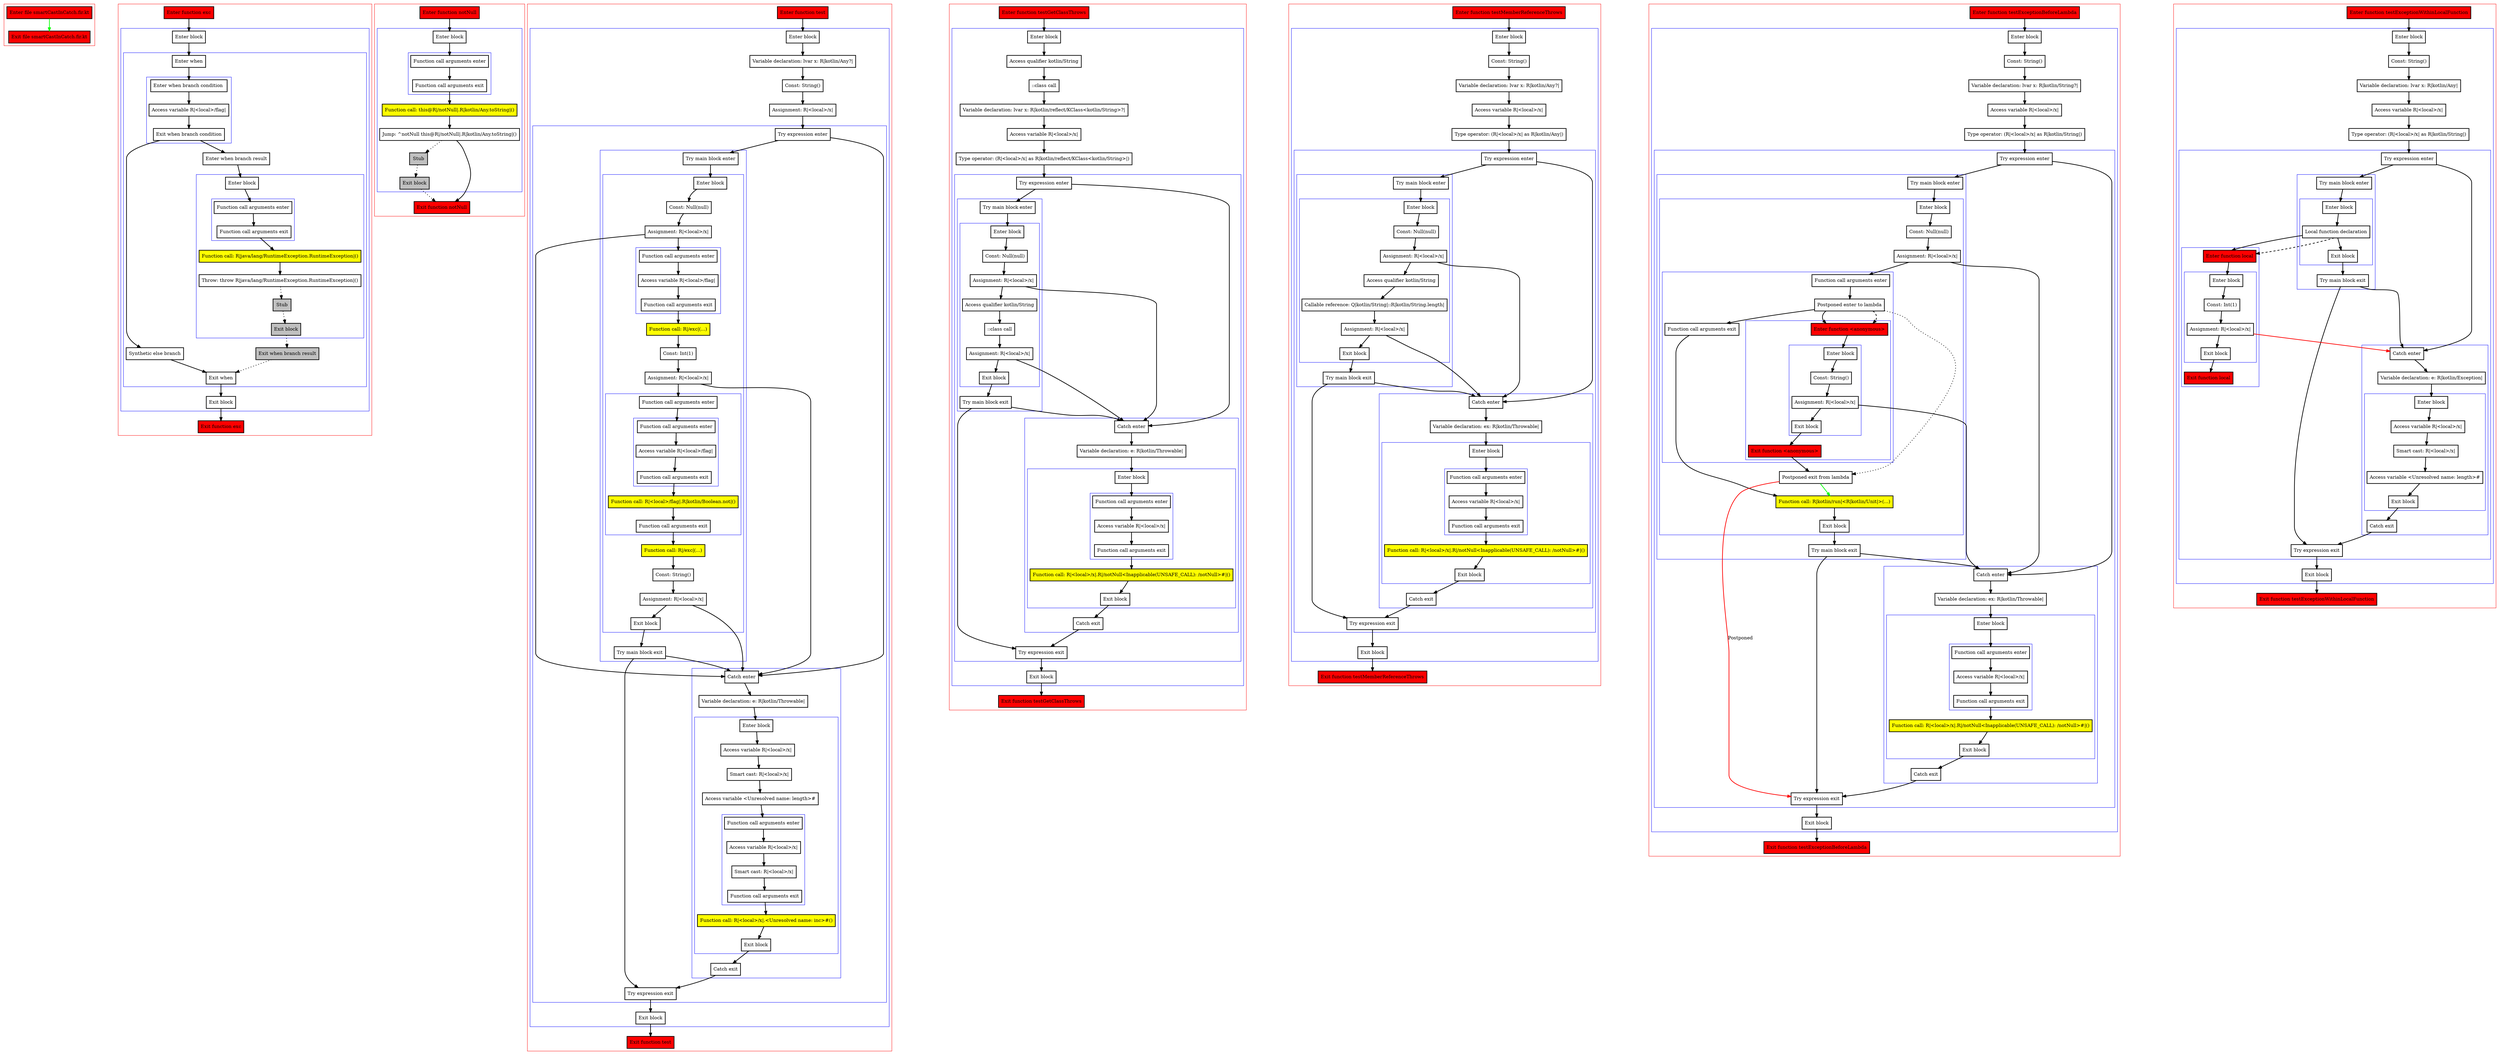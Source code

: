 digraph smartCastInCatch_fir_kt {
    graph [nodesep=3]
    node [shape=box penwidth=2]
    edge [penwidth=2]

    subgraph cluster_0 {
        color=red
        0 [label="Enter file smartCastInCatch.fir.kt" style="filled" fillcolor=red];
        1 [label="Exit file smartCastInCatch.fir.kt" style="filled" fillcolor=red];
    }
    0 -> {1} [color=green];

    subgraph cluster_1 {
        color=red
        2 [label="Enter function exc" style="filled" fillcolor=red];
        subgraph cluster_2 {
            color=blue
            3 [label="Enter block"];
            subgraph cluster_3 {
                color=blue
                4 [label="Enter when"];
                subgraph cluster_4 {
                    color=blue
                    5 [label="Enter when branch condition "];
                    6 [label="Access variable R|<local>/flag|"];
                    7 [label="Exit when branch condition"];
                }
                8 [label="Synthetic else branch"];
                9 [label="Enter when branch result"];
                subgraph cluster_5 {
                    color=blue
                    10 [label="Enter block"];
                    subgraph cluster_6 {
                        color=blue
                        11 [label="Function call arguments enter"];
                        12 [label="Function call arguments exit"];
                    }
                    13 [label="Function call: R|java/lang/RuntimeException.RuntimeException|()" style="filled" fillcolor=yellow];
                    14 [label="Throw: throw R|java/lang/RuntimeException.RuntimeException|()"];
                    15 [label="Stub" style="filled" fillcolor=gray];
                    16 [label="Exit block" style="filled" fillcolor=gray];
                }
                17 [label="Exit when branch result" style="filled" fillcolor=gray];
                18 [label="Exit when"];
            }
            19 [label="Exit block"];
        }
        20 [label="Exit function exc" style="filled" fillcolor=red];
    }
    2 -> {3};
    3 -> {4};
    4 -> {5};
    5 -> {6};
    6 -> {7};
    7 -> {8 9};
    8 -> {18};
    9 -> {10};
    10 -> {11};
    11 -> {12};
    12 -> {13};
    13 -> {14};
    14 -> {15} [style=dotted];
    15 -> {16} [style=dotted];
    16 -> {17} [style=dotted];
    17 -> {18} [style=dotted];
    18 -> {19};
    19 -> {20};

    subgraph cluster_7 {
        color=red
        21 [label="Enter function notNull" style="filled" fillcolor=red];
        subgraph cluster_8 {
            color=blue
            22 [label="Enter block"];
            subgraph cluster_9 {
                color=blue
                23 [label="Function call arguments enter"];
                24 [label="Function call arguments exit"];
            }
            25 [label="Function call: this@R|/notNull|.R|kotlin/Any.toString|()" style="filled" fillcolor=yellow];
            26 [label="Jump: ^notNull this@R|/notNull|.R|kotlin/Any.toString|()"];
            27 [label="Stub" style="filled" fillcolor=gray];
            28 [label="Exit block" style="filled" fillcolor=gray];
        }
        29 [label="Exit function notNull" style="filled" fillcolor=red];
    }
    21 -> {22};
    22 -> {23};
    23 -> {24};
    24 -> {25};
    25 -> {26};
    26 -> {29};
    26 -> {27} [style=dotted];
    27 -> {28} [style=dotted];
    28 -> {29} [style=dotted];

    subgraph cluster_10 {
        color=red
        30 [label="Enter function test" style="filled" fillcolor=red];
        subgraph cluster_11 {
            color=blue
            31 [label="Enter block"];
            32 [label="Variable declaration: lvar x: R|kotlin/Any?|"];
            33 [label="Const: String()"];
            34 [label="Assignment: R|<local>/x|"];
            subgraph cluster_12 {
                color=blue
                35 [label="Try expression enter"];
                subgraph cluster_13 {
                    color=blue
                    36 [label="Try main block enter"];
                    subgraph cluster_14 {
                        color=blue
                        37 [label="Enter block"];
                        38 [label="Const: Null(null)"];
                        39 [label="Assignment: R|<local>/x|"];
                        subgraph cluster_15 {
                            color=blue
                            40 [label="Function call arguments enter"];
                            41 [label="Access variable R|<local>/flag|"];
                            42 [label="Function call arguments exit"];
                        }
                        43 [label="Function call: R|/exc|(...)" style="filled" fillcolor=yellow];
                        44 [label="Const: Int(1)"];
                        45 [label="Assignment: R|<local>/x|"];
                        subgraph cluster_16 {
                            color=blue
                            46 [label="Function call arguments enter"];
                            subgraph cluster_17 {
                                color=blue
                                47 [label="Function call arguments enter"];
                                48 [label="Access variable R|<local>/flag|"];
                                49 [label="Function call arguments exit"];
                            }
                            50 [label="Function call: R|<local>/flag|.R|kotlin/Boolean.not|()" style="filled" fillcolor=yellow];
                            51 [label="Function call arguments exit"];
                        }
                        52 [label="Function call: R|/exc|(...)" style="filled" fillcolor=yellow];
                        53 [label="Const: String()"];
                        54 [label="Assignment: R|<local>/x|"];
                        55 [label="Exit block"];
                    }
                    56 [label="Try main block exit"];
                }
                subgraph cluster_18 {
                    color=blue
                    57 [label="Catch enter"];
                    58 [label="Variable declaration: e: R|kotlin/Throwable|"];
                    subgraph cluster_19 {
                        color=blue
                        59 [label="Enter block"];
                        60 [label="Access variable R|<local>/x|"];
                        61 [label="Smart cast: R|<local>/x|"];
                        62 [label="Access variable <Unresolved name: length>#"];
                        subgraph cluster_20 {
                            color=blue
                            63 [label="Function call arguments enter"];
                            64 [label="Access variable R|<local>/x|"];
                            65 [label="Smart cast: R|<local>/x|"];
                            66 [label="Function call arguments exit"];
                        }
                        67 [label="Function call: R|<local>/x|.<Unresolved name: inc>#()" style="filled" fillcolor=yellow];
                        68 [label="Exit block"];
                    }
                    69 [label="Catch exit"];
                }
                70 [label="Try expression exit"];
            }
            71 [label="Exit block"];
        }
        72 [label="Exit function test" style="filled" fillcolor=red];
    }
    30 -> {31};
    31 -> {32};
    32 -> {33};
    33 -> {34};
    34 -> {35};
    35 -> {36 57};
    36 -> {37};
    37 -> {38};
    38 -> {39};
    39 -> {40 57};
    40 -> {41};
    41 -> {42};
    42 -> {43};
    43 -> {44};
    44 -> {45};
    45 -> {46 57};
    46 -> {47};
    47 -> {48};
    48 -> {49};
    49 -> {50};
    50 -> {51};
    51 -> {52};
    52 -> {53};
    53 -> {54};
    54 -> {55 57};
    55 -> {56};
    56 -> {57 70};
    57 -> {58};
    58 -> {59};
    59 -> {60};
    60 -> {61};
    61 -> {62};
    62 -> {63};
    63 -> {64};
    64 -> {65};
    65 -> {66};
    66 -> {67};
    67 -> {68};
    68 -> {69};
    69 -> {70};
    70 -> {71};
    71 -> {72};

    subgraph cluster_21 {
        color=red
        73 [label="Enter function testGetClassThrows" style="filled" fillcolor=red];
        subgraph cluster_22 {
            color=blue
            74 [label="Enter block"];
            75 [label="Access qualifier kotlin/String"];
            76 [label="::class call"];
            77 [label="Variable declaration: lvar x: R|kotlin/reflect/KClass<kotlin/String>?|"];
            78 [label="Access variable R|<local>/x|"];
            79 [label="Type operator: (R|<local>/x| as R|kotlin/reflect/KClass<kotlin/String>|)"];
            subgraph cluster_23 {
                color=blue
                80 [label="Try expression enter"];
                subgraph cluster_24 {
                    color=blue
                    81 [label="Try main block enter"];
                    subgraph cluster_25 {
                        color=blue
                        82 [label="Enter block"];
                        83 [label="Const: Null(null)"];
                        84 [label="Assignment: R|<local>/x|"];
                        85 [label="Access qualifier kotlin/String"];
                        86 [label="::class call"];
                        87 [label="Assignment: R|<local>/x|"];
                        88 [label="Exit block"];
                    }
                    89 [label="Try main block exit"];
                }
                subgraph cluster_26 {
                    color=blue
                    90 [label="Catch enter"];
                    91 [label="Variable declaration: e: R|kotlin/Throwable|"];
                    subgraph cluster_27 {
                        color=blue
                        92 [label="Enter block"];
                        subgraph cluster_28 {
                            color=blue
                            93 [label="Function call arguments enter"];
                            94 [label="Access variable R|<local>/x|"];
                            95 [label="Function call arguments exit"];
                        }
                        96 [label="Function call: R|<local>/x|.R|/notNull<Inapplicable(UNSAFE_CALL): /notNull>#|()" style="filled" fillcolor=yellow];
                        97 [label="Exit block"];
                    }
                    98 [label="Catch exit"];
                }
                99 [label="Try expression exit"];
            }
            100 [label="Exit block"];
        }
        101 [label="Exit function testGetClassThrows" style="filled" fillcolor=red];
    }
    73 -> {74};
    74 -> {75};
    75 -> {76};
    76 -> {77};
    77 -> {78};
    78 -> {79};
    79 -> {80};
    80 -> {81 90};
    81 -> {82};
    82 -> {83};
    83 -> {84};
    84 -> {85 90};
    85 -> {86};
    86 -> {87};
    87 -> {88 90};
    88 -> {89};
    89 -> {90 99};
    90 -> {91};
    91 -> {92};
    92 -> {93};
    93 -> {94};
    94 -> {95};
    95 -> {96};
    96 -> {97};
    97 -> {98};
    98 -> {99};
    99 -> {100};
    100 -> {101};

    subgraph cluster_29 {
        color=red
        102 [label="Enter function testMemberReferenceThrows" style="filled" fillcolor=red];
        subgraph cluster_30 {
            color=blue
            103 [label="Enter block"];
            104 [label="Const: String()"];
            105 [label="Variable declaration: lvar x: R|kotlin/Any?|"];
            106 [label="Access variable R|<local>/x|"];
            107 [label="Type operator: (R|<local>/x| as R|kotlin/Any|)"];
            subgraph cluster_31 {
                color=blue
                108 [label="Try expression enter"];
                subgraph cluster_32 {
                    color=blue
                    109 [label="Try main block enter"];
                    subgraph cluster_33 {
                        color=blue
                        110 [label="Enter block"];
                        111 [label="Const: Null(null)"];
                        112 [label="Assignment: R|<local>/x|"];
                        113 [label="Access qualifier kotlin/String"];
                        114 [label="Callable reference: Q|kotlin/String|::R|kotlin/String.length|"];
                        115 [label="Assignment: R|<local>/x|"];
                        116 [label="Exit block"];
                    }
                    117 [label="Try main block exit"];
                }
                subgraph cluster_34 {
                    color=blue
                    118 [label="Catch enter"];
                    119 [label="Variable declaration: ex: R|kotlin/Throwable|"];
                    subgraph cluster_35 {
                        color=blue
                        120 [label="Enter block"];
                        subgraph cluster_36 {
                            color=blue
                            121 [label="Function call arguments enter"];
                            122 [label="Access variable R|<local>/x|"];
                            123 [label="Function call arguments exit"];
                        }
                        124 [label="Function call: R|<local>/x|.R|/notNull<Inapplicable(UNSAFE_CALL): /notNull>#|()" style="filled" fillcolor=yellow];
                        125 [label="Exit block"];
                    }
                    126 [label="Catch exit"];
                }
                127 [label="Try expression exit"];
            }
            128 [label="Exit block"];
        }
        129 [label="Exit function testMemberReferenceThrows" style="filled" fillcolor=red];
    }
    102 -> {103};
    103 -> {104};
    104 -> {105};
    105 -> {106};
    106 -> {107};
    107 -> {108};
    108 -> {109 118};
    109 -> {110};
    110 -> {111};
    111 -> {112};
    112 -> {113 118};
    113 -> {114};
    114 -> {115};
    115 -> {116 118};
    116 -> {117};
    117 -> {118 127};
    118 -> {119};
    119 -> {120};
    120 -> {121};
    121 -> {122};
    122 -> {123};
    123 -> {124};
    124 -> {125};
    125 -> {126};
    126 -> {127};
    127 -> {128};
    128 -> {129};

    subgraph cluster_37 {
        color=red
        130 [label="Enter function testExceptionBeforeLambda" style="filled" fillcolor=red];
        subgraph cluster_38 {
            color=blue
            131 [label="Enter block"];
            132 [label="Const: String()"];
            133 [label="Variable declaration: lvar x: R|kotlin/String?|"];
            134 [label="Access variable R|<local>/x|"];
            135 [label="Type operator: (R|<local>/x| as R|kotlin/String|)"];
            subgraph cluster_39 {
                color=blue
                136 [label="Try expression enter"];
                subgraph cluster_40 {
                    color=blue
                    137 [label="Try main block enter"];
                    subgraph cluster_41 {
                        color=blue
                        138 [label="Enter block"];
                        139 [label="Const: Null(null)"];
                        140 [label="Assignment: R|<local>/x|"];
                        subgraph cluster_42 {
                            color=blue
                            141 [label="Function call arguments enter"];
                            142 [label="Postponed enter to lambda"];
                            subgraph cluster_43 {
                                color=blue
                                143 [label="Enter function <anonymous>" style="filled" fillcolor=red];
                                subgraph cluster_44 {
                                    color=blue
                                    144 [label="Enter block"];
                                    145 [label="Const: String()"];
                                    146 [label="Assignment: R|<local>/x|"];
                                    147 [label="Exit block"];
                                }
                                148 [label="Exit function <anonymous>" style="filled" fillcolor=red];
                            }
                            149 [label="Function call arguments exit"];
                        }
                        150 [label="Postponed exit from lambda"];
                        151 [label="Function call: R|kotlin/run|<R|kotlin/Unit|>(...)" style="filled" fillcolor=yellow];
                        152 [label="Exit block"];
                    }
                    153 [label="Try main block exit"];
                }
                subgraph cluster_45 {
                    color=blue
                    154 [label="Catch enter"];
                    155 [label="Variable declaration: ex: R|kotlin/Throwable|"];
                    subgraph cluster_46 {
                        color=blue
                        156 [label="Enter block"];
                        subgraph cluster_47 {
                            color=blue
                            157 [label="Function call arguments enter"];
                            158 [label="Access variable R|<local>/x|"];
                            159 [label="Function call arguments exit"];
                        }
                        160 [label="Function call: R|<local>/x|.R|/notNull<Inapplicable(UNSAFE_CALL): /notNull>#|()" style="filled" fillcolor=yellow];
                        161 [label="Exit block"];
                    }
                    162 [label="Catch exit"];
                }
                163 [label="Try expression exit"];
            }
            164 [label="Exit block"];
        }
        165 [label="Exit function testExceptionBeforeLambda" style="filled" fillcolor=red];
    }
    130 -> {131};
    131 -> {132};
    132 -> {133};
    133 -> {134};
    134 -> {135};
    135 -> {136};
    136 -> {137 154};
    137 -> {138};
    138 -> {139};
    139 -> {140};
    140 -> {141 154};
    141 -> {142};
    142 -> {143 149};
    142 -> {150} [style=dotted];
    142 -> {143} [style=dashed];
    143 -> {144};
    144 -> {145};
    145 -> {146};
    146 -> {147 154};
    147 -> {148};
    148 -> {150};
    149 -> {151};
    150 -> {151} [color=green];
    150 -> {163} [color=red label="Postponed"];
    151 -> {152};
    152 -> {153};
    153 -> {154 163};
    154 -> {155};
    155 -> {156};
    156 -> {157};
    157 -> {158};
    158 -> {159};
    159 -> {160};
    160 -> {161};
    161 -> {162};
    162 -> {163};
    163 -> {164};
    164 -> {165};

    subgraph cluster_48 {
        color=red
        166 [label="Enter function testExceptionWithinLocalFunction" style="filled" fillcolor=red];
        subgraph cluster_49 {
            color=blue
            167 [label="Enter block"];
            168 [label="Const: String()"];
            169 [label="Variable declaration: lvar x: R|kotlin/Any|"];
            170 [label="Access variable R|<local>/x|"];
            171 [label="Type operator: (R|<local>/x| as R|kotlin/String|)"];
            subgraph cluster_50 {
                color=blue
                172 [label="Try expression enter"];
                subgraph cluster_51 {
                    color=blue
                    173 [label="Try main block enter"];
                    subgraph cluster_52 {
                        color=blue
                        174 [label="Enter block"];
                        175 [label="Local function declaration"];
                        176 [label="Exit block"];
                    }
                    177 [label="Try main block exit"];
                }
                subgraph cluster_53 {
                    color=blue
                    178 [label="Enter function local" style="filled" fillcolor=red];
                    subgraph cluster_54 {
                        color=blue
                        179 [label="Enter block"];
                        180 [label="Const: Int(1)"];
                        181 [label="Assignment: R|<local>/x|"];
                        182 [label="Exit block"];
                    }
                    183 [label="Exit function local" style="filled" fillcolor=red];
                }
                subgraph cluster_55 {
                    color=blue
                    184 [label="Catch enter"];
                    185 [label="Variable declaration: e: R|kotlin/Exception|"];
                    subgraph cluster_56 {
                        color=blue
                        186 [label="Enter block"];
                        187 [label="Access variable R|<local>/x|"];
                        188 [label="Smart cast: R|<local>/x|"];
                        189 [label="Access variable <Unresolved name: length>#"];
                        190 [label="Exit block"];
                    }
                    191 [label="Catch exit"];
                }
                192 [label="Try expression exit"];
            }
            193 [label="Exit block"];
        }
        194 [label="Exit function testExceptionWithinLocalFunction" style="filled" fillcolor=red];
    }
    166 -> {167};
    167 -> {168};
    168 -> {169};
    169 -> {170};
    170 -> {171};
    171 -> {172};
    172 -> {173 184};
    173 -> {174};
    174 -> {175};
    175 -> {176 178};
    175 -> {178} [style=dashed];
    176 -> {177};
    177 -> {184 192};
    178 -> {179};
    179 -> {180};
    180 -> {181};
    181 -> {182};
    181 -> {184} [color=red];
    182 -> {183};
    184 -> {185};
    185 -> {186};
    186 -> {187};
    187 -> {188};
    188 -> {189};
    189 -> {190};
    190 -> {191};
    191 -> {192};
    192 -> {193};
    193 -> {194};

}
